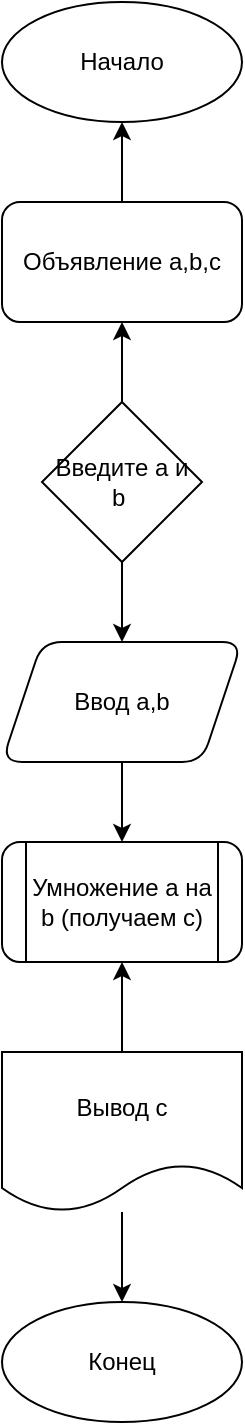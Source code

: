 <mxfile version="14.6.13" type="device"><diagram id="T63qLTXUMgsJxCj5Lgai" name="Страница 1"><mxGraphModel dx="1422" dy="822" grid="1" gridSize="10" guides="1" tooltips="1" connect="1" arrows="1" fold="1" page="1" pageScale="1" pageWidth="827" pageHeight="1169" math="0" shadow="0"><root><mxCell id="0"/><mxCell id="1" parent="0"/><mxCell id="Q4ExpQQtYRN9_VPpW9cs-26" value="" style="edgeStyle=orthogonalEdgeStyle;rounded=0;orthogonalLoop=1;jettySize=auto;html=1;" edge="1" parent="1" source="Q4ExpQQtYRN9_VPpW9cs-2" target="Q4ExpQQtYRN9_VPpW9cs-25"><mxGeometry relative="1" as="geometry"/></mxCell><mxCell id="Q4ExpQQtYRN9_VPpW9cs-2" value="Объявление a,b,c" style="rounded=1;whiteSpace=wrap;html=1;" vertex="1" parent="1"><mxGeometry x="280" y="120" width="120" height="60" as="geometry"/></mxCell><mxCell id="Q4ExpQQtYRN9_VPpW9cs-7" value="" style="edgeStyle=orthogonalEdgeStyle;rounded=0;orthogonalLoop=1;jettySize=auto;html=1;" edge="1" parent="1" source="Q4ExpQQtYRN9_VPpW9cs-4" target="Q4ExpQQtYRN9_VPpW9cs-6"><mxGeometry relative="1" as="geometry"/></mxCell><mxCell id="Q4ExpQQtYRN9_VPpW9cs-4" value="Ввод a,b" style="shape=parallelogram;perimeter=parallelogramPerimeter;whiteSpace=wrap;html=1;fixedSize=1;rounded=1;" vertex="1" parent="1"><mxGeometry x="280" y="340" width="120" height="60" as="geometry"/></mxCell><mxCell id="Q4ExpQQtYRN9_VPpW9cs-6" value="Умножение a на b (получаем c)" style="shape=process;whiteSpace=wrap;html=1;backgroundOutline=1;rounded=1;" vertex="1" parent="1"><mxGeometry x="280" y="440" width="120" height="60" as="geometry"/></mxCell><mxCell id="Q4ExpQQtYRN9_VPpW9cs-15" value="" style="edgeStyle=orthogonalEdgeStyle;rounded=0;orthogonalLoop=1;jettySize=auto;html=1;" edge="1" parent="1" source="Q4ExpQQtYRN9_VPpW9cs-9" target="Q4ExpQQtYRN9_VPpW9cs-2"><mxGeometry relative="1" as="geometry"/></mxCell><mxCell id="Q4ExpQQtYRN9_VPpW9cs-16" value="" style="edgeStyle=orthogonalEdgeStyle;rounded=0;orthogonalLoop=1;jettySize=auto;html=1;" edge="1" parent="1" source="Q4ExpQQtYRN9_VPpW9cs-9" target="Q4ExpQQtYRN9_VPpW9cs-4"><mxGeometry relative="1" as="geometry"/></mxCell><mxCell id="Q4ExpQQtYRN9_VPpW9cs-9" value="Введите a и b&amp;nbsp;" style="rhombus;whiteSpace=wrap;html=1;" vertex="1" parent="1"><mxGeometry x="300" y="220" width="80" height="80" as="geometry"/></mxCell><mxCell id="Q4ExpQQtYRN9_VPpW9cs-20" value="" style="edgeStyle=orthogonalEdgeStyle;rounded=0;orthogonalLoop=1;jettySize=auto;html=1;" edge="1" parent="1" source="Q4ExpQQtYRN9_VPpW9cs-19" target="Q4ExpQQtYRN9_VPpW9cs-6"><mxGeometry relative="1" as="geometry"/></mxCell><mxCell id="Q4ExpQQtYRN9_VPpW9cs-24" value="" style="edgeStyle=orthogonalEdgeStyle;rounded=0;orthogonalLoop=1;jettySize=auto;html=1;" edge="1" parent="1" source="Q4ExpQQtYRN9_VPpW9cs-19" target="Q4ExpQQtYRN9_VPpW9cs-23"><mxGeometry relative="1" as="geometry"/></mxCell><mxCell id="Q4ExpQQtYRN9_VPpW9cs-19" value="Вывод c" style="shape=document;whiteSpace=wrap;html=1;boundedLbl=1;" vertex="1" parent="1"><mxGeometry x="280" y="545" width="120" height="80" as="geometry"/></mxCell><mxCell id="Q4ExpQQtYRN9_VPpW9cs-23" value="Конец" style="ellipse;whiteSpace=wrap;html=1;" vertex="1" parent="1"><mxGeometry x="280" y="670" width="120" height="60" as="geometry"/></mxCell><mxCell id="Q4ExpQQtYRN9_VPpW9cs-25" value="Начало" style="ellipse;whiteSpace=wrap;html=1;rounded=1;" vertex="1" parent="1"><mxGeometry x="280" y="20" width="120" height="60" as="geometry"/></mxCell></root></mxGraphModel></diagram></mxfile>